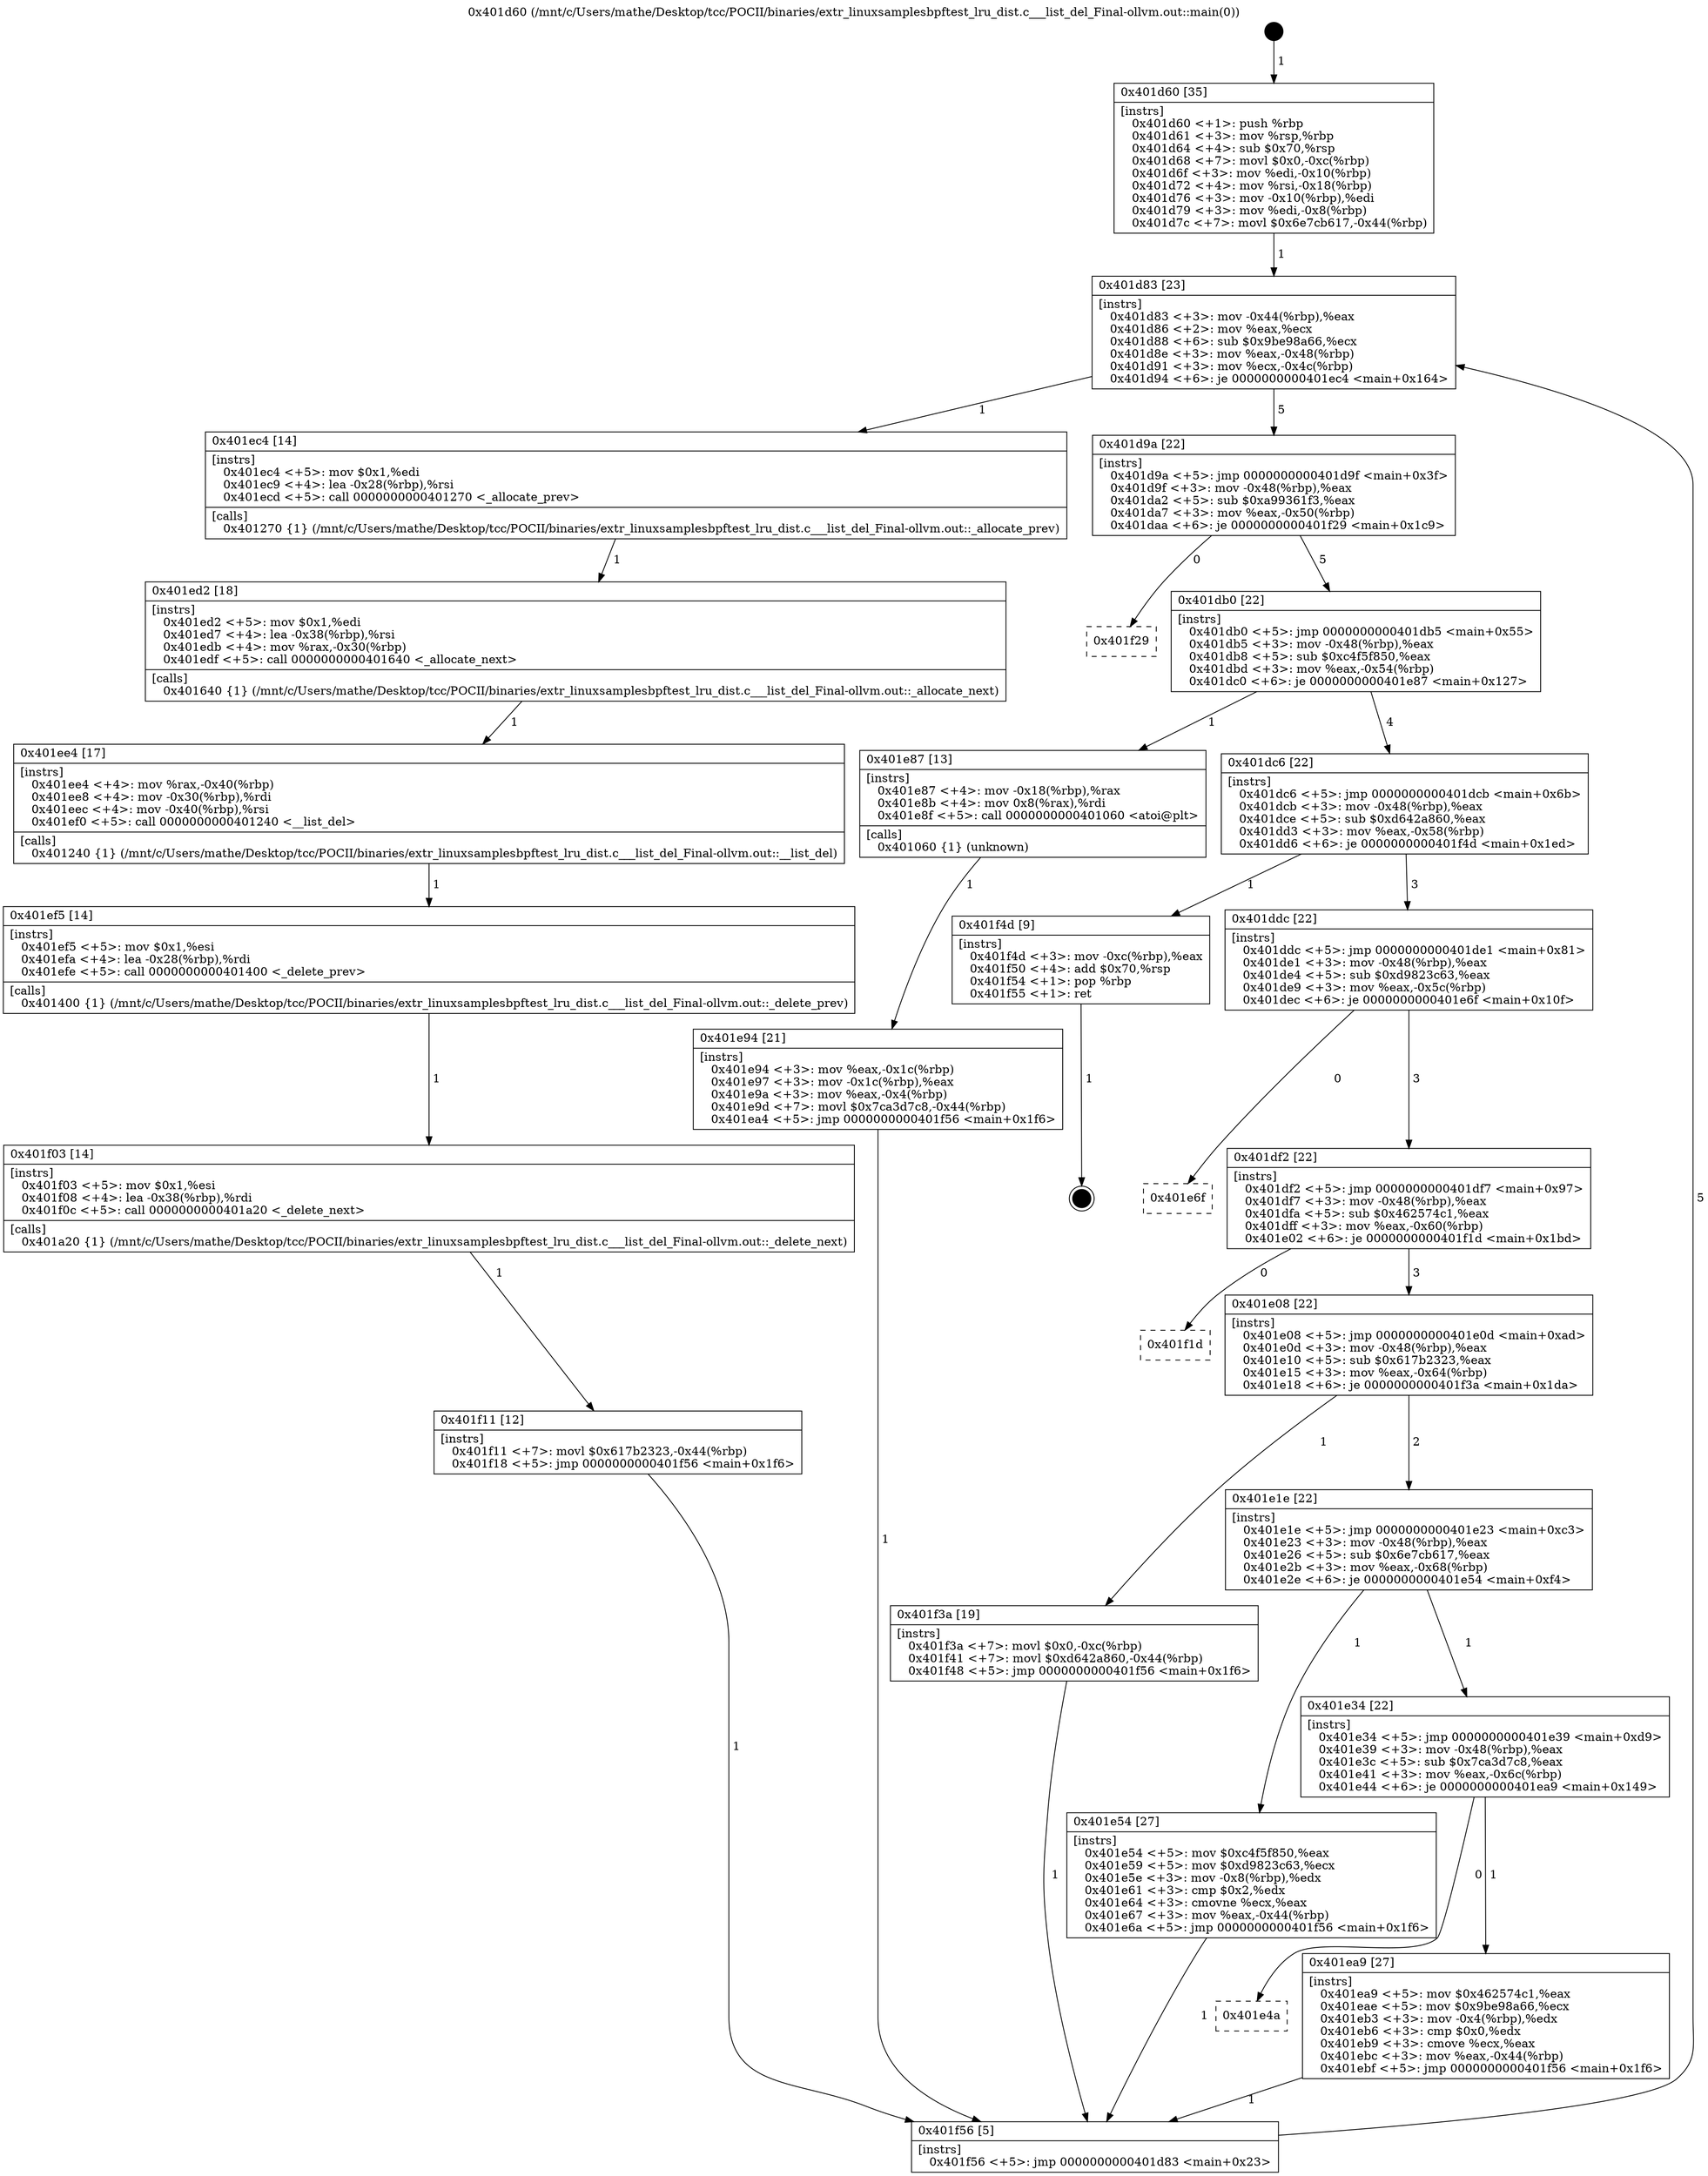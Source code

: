 digraph "0x401d60" {
  label = "0x401d60 (/mnt/c/Users/mathe/Desktop/tcc/POCII/binaries/extr_linuxsamplesbpftest_lru_dist.c___list_del_Final-ollvm.out::main(0))"
  labelloc = "t"
  node[shape=record]

  Entry [label="",width=0.3,height=0.3,shape=circle,fillcolor=black,style=filled]
  "0x401d83" [label="{
     0x401d83 [23]\l
     | [instrs]\l
     &nbsp;&nbsp;0x401d83 \<+3\>: mov -0x44(%rbp),%eax\l
     &nbsp;&nbsp;0x401d86 \<+2\>: mov %eax,%ecx\l
     &nbsp;&nbsp;0x401d88 \<+6\>: sub $0x9be98a66,%ecx\l
     &nbsp;&nbsp;0x401d8e \<+3\>: mov %eax,-0x48(%rbp)\l
     &nbsp;&nbsp;0x401d91 \<+3\>: mov %ecx,-0x4c(%rbp)\l
     &nbsp;&nbsp;0x401d94 \<+6\>: je 0000000000401ec4 \<main+0x164\>\l
  }"]
  "0x401ec4" [label="{
     0x401ec4 [14]\l
     | [instrs]\l
     &nbsp;&nbsp;0x401ec4 \<+5\>: mov $0x1,%edi\l
     &nbsp;&nbsp;0x401ec9 \<+4\>: lea -0x28(%rbp),%rsi\l
     &nbsp;&nbsp;0x401ecd \<+5\>: call 0000000000401270 \<_allocate_prev\>\l
     | [calls]\l
     &nbsp;&nbsp;0x401270 \{1\} (/mnt/c/Users/mathe/Desktop/tcc/POCII/binaries/extr_linuxsamplesbpftest_lru_dist.c___list_del_Final-ollvm.out::_allocate_prev)\l
  }"]
  "0x401d9a" [label="{
     0x401d9a [22]\l
     | [instrs]\l
     &nbsp;&nbsp;0x401d9a \<+5\>: jmp 0000000000401d9f \<main+0x3f\>\l
     &nbsp;&nbsp;0x401d9f \<+3\>: mov -0x48(%rbp),%eax\l
     &nbsp;&nbsp;0x401da2 \<+5\>: sub $0xa99361f3,%eax\l
     &nbsp;&nbsp;0x401da7 \<+3\>: mov %eax,-0x50(%rbp)\l
     &nbsp;&nbsp;0x401daa \<+6\>: je 0000000000401f29 \<main+0x1c9\>\l
  }"]
  Exit [label="",width=0.3,height=0.3,shape=circle,fillcolor=black,style=filled,peripheries=2]
  "0x401f29" [label="{
     0x401f29\l
  }", style=dashed]
  "0x401db0" [label="{
     0x401db0 [22]\l
     | [instrs]\l
     &nbsp;&nbsp;0x401db0 \<+5\>: jmp 0000000000401db5 \<main+0x55\>\l
     &nbsp;&nbsp;0x401db5 \<+3\>: mov -0x48(%rbp),%eax\l
     &nbsp;&nbsp;0x401db8 \<+5\>: sub $0xc4f5f850,%eax\l
     &nbsp;&nbsp;0x401dbd \<+3\>: mov %eax,-0x54(%rbp)\l
     &nbsp;&nbsp;0x401dc0 \<+6\>: je 0000000000401e87 \<main+0x127\>\l
  }"]
  "0x401f11" [label="{
     0x401f11 [12]\l
     | [instrs]\l
     &nbsp;&nbsp;0x401f11 \<+7\>: movl $0x617b2323,-0x44(%rbp)\l
     &nbsp;&nbsp;0x401f18 \<+5\>: jmp 0000000000401f56 \<main+0x1f6\>\l
  }"]
  "0x401e87" [label="{
     0x401e87 [13]\l
     | [instrs]\l
     &nbsp;&nbsp;0x401e87 \<+4\>: mov -0x18(%rbp),%rax\l
     &nbsp;&nbsp;0x401e8b \<+4\>: mov 0x8(%rax),%rdi\l
     &nbsp;&nbsp;0x401e8f \<+5\>: call 0000000000401060 \<atoi@plt\>\l
     | [calls]\l
     &nbsp;&nbsp;0x401060 \{1\} (unknown)\l
  }"]
  "0x401dc6" [label="{
     0x401dc6 [22]\l
     | [instrs]\l
     &nbsp;&nbsp;0x401dc6 \<+5\>: jmp 0000000000401dcb \<main+0x6b\>\l
     &nbsp;&nbsp;0x401dcb \<+3\>: mov -0x48(%rbp),%eax\l
     &nbsp;&nbsp;0x401dce \<+5\>: sub $0xd642a860,%eax\l
     &nbsp;&nbsp;0x401dd3 \<+3\>: mov %eax,-0x58(%rbp)\l
     &nbsp;&nbsp;0x401dd6 \<+6\>: je 0000000000401f4d \<main+0x1ed\>\l
  }"]
  "0x401f03" [label="{
     0x401f03 [14]\l
     | [instrs]\l
     &nbsp;&nbsp;0x401f03 \<+5\>: mov $0x1,%esi\l
     &nbsp;&nbsp;0x401f08 \<+4\>: lea -0x38(%rbp),%rdi\l
     &nbsp;&nbsp;0x401f0c \<+5\>: call 0000000000401a20 \<_delete_next\>\l
     | [calls]\l
     &nbsp;&nbsp;0x401a20 \{1\} (/mnt/c/Users/mathe/Desktop/tcc/POCII/binaries/extr_linuxsamplesbpftest_lru_dist.c___list_del_Final-ollvm.out::_delete_next)\l
  }"]
  "0x401f4d" [label="{
     0x401f4d [9]\l
     | [instrs]\l
     &nbsp;&nbsp;0x401f4d \<+3\>: mov -0xc(%rbp),%eax\l
     &nbsp;&nbsp;0x401f50 \<+4\>: add $0x70,%rsp\l
     &nbsp;&nbsp;0x401f54 \<+1\>: pop %rbp\l
     &nbsp;&nbsp;0x401f55 \<+1\>: ret\l
  }"]
  "0x401ddc" [label="{
     0x401ddc [22]\l
     | [instrs]\l
     &nbsp;&nbsp;0x401ddc \<+5\>: jmp 0000000000401de1 \<main+0x81\>\l
     &nbsp;&nbsp;0x401de1 \<+3\>: mov -0x48(%rbp),%eax\l
     &nbsp;&nbsp;0x401de4 \<+5\>: sub $0xd9823c63,%eax\l
     &nbsp;&nbsp;0x401de9 \<+3\>: mov %eax,-0x5c(%rbp)\l
     &nbsp;&nbsp;0x401dec \<+6\>: je 0000000000401e6f \<main+0x10f\>\l
  }"]
  "0x401ef5" [label="{
     0x401ef5 [14]\l
     | [instrs]\l
     &nbsp;&nbsp;0x401ef5 \<+5\>: mov $0x1,%esi\l
     &nbsp;&nbsp;0x401efa \<+4\>: lea -0x28(%rbp),%rdi\l
     &nbsp;&nbsp;0x401efe \<+5\>: call 0000000000401400 \<_delete_prev\>\l
     | [calls]\l
     &nbsp;&nbsp;0x401400 \{1\} (/mnt/c/Users/mathe/Desktop/tcc/POCII/binaries/extr_linuxsamplesbpftest_lru_dist.c___list_del_Final-ollvm.out::_delete_prev)\l
  }"]
  "0x401e6f" [label="{
     0x401e6f\l
  }", style=dashed]
  "0x401df2" [label="{
     0x401df2 [22]\l
     | [instrs]\l
     &nbsp;&nbsp;0x401df2 \<+5\>: jmp 0000000000401df7 \<main+0x97\>\l
     &nbsp;&nbsp;0x401df7 \<+3\>: mov -0x48(%rbp),%eax\l
     &nbsp;&nbsp;0x401dfa \<+5\>: sub $0x462574c1,%eax\l
     &nbsp;&nbsp;0x401dff \<+3\>: mov %eax,-0x60(%rbp)\l
     &nbsp;&nbsp;0x401e02 \<+6\>: je 0000000000401f1d \<main+0x1bd\>\l
  }"]
  "0x401ee4" [label="{
     0x401ee4 [17]\l
     | [instrs]\l
     &nbsp;&nbsp;0x401ee4 \<+4\>: mov %rax,-0x40(%rbp)\l
     &nbsp;&nbsp;0x401ee8 \<+4\>: mov -0x30(%rbp),%rdi\l
     &nbsp;&nbsp;0x401eec \<+4\>: mov -0x40(%rbp),%rsi\l
     &nbsp;&nbsp;0x401ef0 \<+5\>: call 0000000000401240 \<__list_del\>\l
     | [calls]\l
     &nbsp;&nbsp;0x401240 \{1\} (/mnt/c/Users/mathe/Desktop/tcc/POCII/binaries/extr_linuxsamplesbpftest_lru_dist.c___list_del_Final-ollvm.out::__list_del)\l
  }"]
  "0x401f1d" [label="{
     0x401f1d\l
  }", style=dashed]
  "0x401e08" [label="{
     0x401e08 [22]\l
     | [instrs]\l
     &nbsp;&nbsp;0x401e08 \<+5\>: jmp 0000000000401e0d \<main+0xad\>\l
     &nbsp;&nbsp;0x401e0d \<+3\>: mov -0x48(%rbp),%eax\l
     &nbsp;&nbsp;0x401e10 \<+5\>: sub $0x617b2323,%eax\l
     &nbsp;&nbsp;0x401e15 \<+3\>: mov %eax,-0x64(%rbp)\l
     &nbsp;&nbsp;0x401e18 \<+6\>: je 0000000000401f3a \<main+0x1da\>\l
  }"]
  "0x401ed2" [label="{
     0x401ed2 [18]\l
     | [instrs]\l
     &nbsp;&nbsp;0x401ed2 \<+5\>: mov $0x1,%edi\l
     &nbsp;&nbsp;0x401ed7 \<+4\>: lea -0x38(%rbp),%rsi\l
     &nbsp;&nbsp;0x401edb \<+4\>: mov %rax,-0x30(%rbp)\l
     &nbsp;&nbsp;0x401edf \<+5\>: call 0000000000401640 \<_allocate_next\>\l
     | [calls]\l
     &nbsp;&nbsp;0x401640 \{1\} (/mnt/c/Users/mathe/Desktop/tcc/POCII/binaries/extr_linuxsamplesbpftest_lru_dist.c___list_del_Final-ollvm.out::_allocate_next)\l
  }"]
  "0x401f3a" [label="{
     0x401f3a [19]\l
     | [instrs]\l
     &nbsp;&nbsp;0x401f3a \<+7\>: movl $0x0,-0xc(%rbp)\l
     &nbsp;&nbsp;0x401f41 \<+7\>: movl $0xd642a860,-0x44(%rbp)\l
     &nbsp;&nbsp;0x401f48 \<+5\>: jmp 0000000000401f56 \<main+0x1f6\>\l
  }"]
  "0x401e1e" [label="{
     0x401e1e [22]\l
     | [instrs]\l
     &nbsp;&nbsp;0x401e1e \<+5\>: jmp 0000000000401e23 \<main+0xc3\>\l
     &nbsp;&nbsp;0x401e23 \<+3\>: mov -0x48(%rbp),%eax\l
     &nbsp;&nbsp;0x401e26 \<+5\>: sub $0x6e7cb617,%eax\l
     &nbsp;&nbsp;0x401e2b \<+3\>: mov %eax,-0x68(%rbp)\l
     &nbsp;&nbsp;0x401e2e \<+6\>: je 0000000000401e54 \<main+0xf4\>\l
  }"]
  "0x401e4a" [label="{
     0x401e4a\l
  }", style=dashed]
  "0x401e54" [label="{
     0x401e54 [27]\l
     | [instrs]\l
     &nbsp;&nbsp;0x401e54 \<+5\>: mov $0xc4f5f850,%eax\l
     &nbsp;&nbsp;0x401e59 \<+5\>: mov $0xd9823c63,%ecx\l
     &nbsp;&nbsp;0x401e5e \<+3\>: mov -0x8(%rbp),%edx\l
     &nbsp;&nbsp;0x401e61 \<+3\>: cmp $0x2,%edx\l
     &nbsp;&nbsp;0x401e64 \<+3\>: cmovne %ecx,%eax\l
     &nbsp;&nbsp;0x401e67 \<+3\>: mov %eax,-0x44(%rbp)\l
     &nbsp;&nbsp;0x401e6a \<+5\>: jmp 0000000000401f56 \<main+0x1f6\>\l
  }"]
  "0x401e34" [label="{
     0x401e34 [22]\l
     | [instrs]\l
     &nbsp;&nbsp;0x401e34 \<+5\>: jmp 0000000000401e39 \<main+0xd9\>\l
     &nbsp;&nbsp;0x401e39 \<+3\>: mov -0x48(%rbp),%eax\l
     &nbsp;&nbsp;0x401e3c \<+5\>: sub $0x7ca3d7c8,%eax\l
     &nbsp;&nbsp;0x401e41 \<+3\>: mov %eax,-0x6c(%rbp)\l
     &nbsp;&nbsp;0x401e44 \<+6\>: je 0000000000401ea9 \<main+0x149\>\l
  }"]
  "0x401f56" [label="{
     0x401f56 [5]\l
     | [instrs]\l
     &nbsp;&nbsp;0x401f56 \<+5\>: jmp 0000000000401d83 \<main+0x23\>\l
  }"]
  "0x401d60" [label="{
     0x401d60 [35]\l
     | [instrs]\l
     &nbsp;&nbsp;0x401d60 \<+1\>: push %rbp\l
     &nbsp;&nbsp;0x401d61 \<+3\>: mov %rsp,%rbp\l
     &nbsp;&nbsp;0x401d64 \<+4\>: sub $0x70,%rsp\l
     &nbsp;&nbsp;0x401d68 \<+7\>: movl $0x0,-0xc(%rbp)\l
     &nbsp;&nbsp;0x401d6f \<+3\>: mov %edi,-0x10(%rbp)\l
     &nbsp;&nbsp;0x401d72 \<+4\>: mov %rsi,-0x18(%rbp)\l
     &nbsp;&nbsp;0x401d76 \<+3\>: mov -0x10(%rbp),%edi\l
     &nbsp;&nbsp;0x401d79 \<+3\>: mov %edi,-0x8(%rbp)\l
     &nbsp;&nbsp;0x401d7c \<+7\>: movl $0x6e7cb617,-0x44(%rbp)\l
  }"]
  "0x401e94" [label="{
     0x401e94 [21]\l
     | [instrs]\l
     &nbsp;&nbsp;0x401e94 \<+3\>: mov %eax,-0x1c(%rbp)\l
     &nbsp;&nbsp;0x401e97 \<+3\>: mov -0x1c(%rbp),%eax\l
     &nbsp;&nbsp;0x401e9a \<+3\>: mov %eax,-0x4(%rbp)\l
     &nbsp;&nbsp;0x401e9d \<+7\>: movl $0x7ca3d7c8,-0x44(%rbp)\l
     &nbsp;&nbsp;0x401ea4 \<+5\>: jmp 0000000000401f56 \<main+0x1f6\>\l
  }"]
  "0x401ea9" [label="{
     0x401ea9 [27]\l
     | [instrs]\l
     &nbsp;&nbsp;0x401ea9 \<+5\>: mov $0x462574c1,%eax\l
     &nbsp;&nbsp;0x401eae \<+5\>: mov $0x9be98a66,%ecx\l
     &nbsp;&nbsp;0x401eb3 \<+3\>: mov -0x4(%rbp),%edx\l
     &nbsp;&nbsp;0x401eb6 \<+3\>: cmp $0x0,%edx\l
     &nbsp;&nbsp;0x401eb9 \<+3\>: cmove %ecx,%eax\l
     &nbsp;&nbsp;0x401ebc \<+3\>: mov %eax,-0x44(%rbp)\l
     &nbsp;&nbsp;0x401ebf \<+5\>: jmp 0000000000401f56 \<main+0x1f6\>\l
  }"]
  Entry -> "0x401d60" [label=" 1"]
  "0x401d83" -> "0x401ec4" [label=" 1"]
  "0x401d83" -> "0x401d9a" [label=" 5"]
  "0x401f4d" -> Exit [label=" 1"]
  "0x401d9a" -> "0x401f29" [label=" 0"]
  "0x401d9a" -> "0x401db0" [label=" 5"]
  "0x401f3a" -> "0x401f56" [label=" 1"]
  "0x401db0" -> "0x401e87" [label=" 1"]
  "0x401db0" -> "0x401dc6" [label=" 4"]
  "0x401f11" -> "0x401f56" [label=" 1"]
  "0x401dc6" -> "0x401f4d" [label=" 1"]
  "0x401dc6" -> "0x401ddc" [label=" 3"]
  "0x401f03" -> "0x401f11" [label=" 1"]
  "0x401ddc" -> "0x401e6f" [label=" 0"]
  "0x401ddc" -> "0x401df2" [label=" 3"]
  "0x401ef5" -> "0x401f03" [label=" 1"]
  "0x401df2" -> "0x401f1d" [label=" 0"]
  "0x401df2" -> "0x401e08" [label=" 3"]
  "0x401ee4" -> "0x401ef5" [label=" 1"]
  "0x401e08" -> "0x401f3a" [label=" 1"]
  "0x401e08" -> "0x401e1e" [label=" 2"]
  "0x401ed2" -> "0x401ee4" [label=" 1"]
  "0x401e1e" -> "0x401e54" [label=" 1"]
  "0x401e1e" -> "0x401e34" [label=" 1"]
  "0x401e54" -> "0x401f56" [label=" 1"]
  "0x401d60" -> "0x401d83" [label=" 1"]
  "0x401f56" -> "0x401d83" [label=" 5"]
  "0x401e87" -> "0x401e94" [label=" 1"]
  "0x401e94" -> "0x401f56" [label=" 1"]
  "0x401ec4" -> "0x401ed2" [label=" 1"]
  "0x401e34" -> "0x401ea9" [label=" 1"]
  "0x401e34" -> "0x401e4a" [label=" 0"]
  "0x401ea9" -> "0x401f56" [label=" 1"]
}
